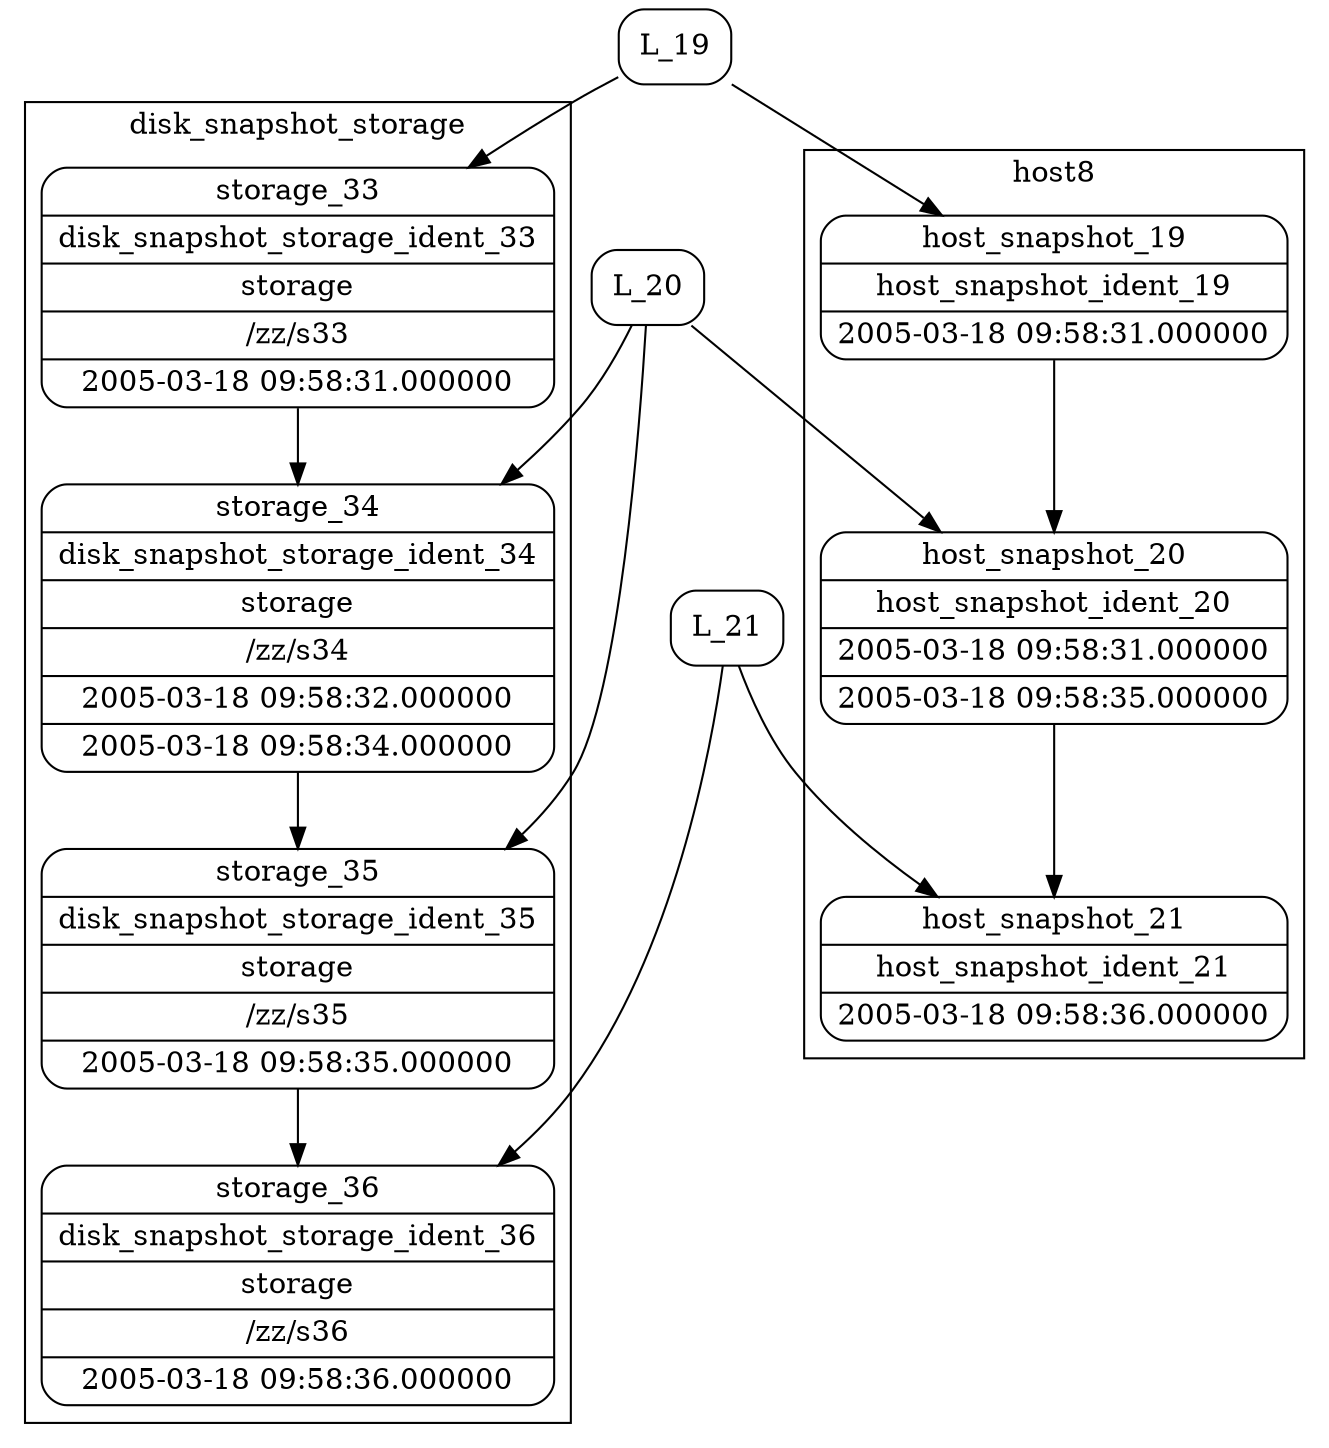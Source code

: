 digraph structs{
rankdir=TB
node[shape=record]
subgraph cluster_host8{
        label = "host8"
        node[shape=record]
        Host_snapshot_19 [label="{<f0> host_snapshot_19|<f1> host_snapshot_ident_19|<f2> 2005-03-18 09:58:31.000000}" shape=Mrecord];
Host_snapshot_20 [label="{<f0> host_snapshot_20|<f1> host_snapshot_ident_20|<f2> 2005-03-18 09:58:31.000000|<f3> 2005-03-18 09:58:35.000000}" shape=Mrecord];
Host_snapshot_21 [label="{<f0> host_snapshot_21|<f1> host_snapshot_ident_21|<f2> 2005-03-18 09:58:36.000000}" shape=Mrecord];
Host_snapshot_19->Host_snapshot_20->Host_snapshot_21;
}
subgraph cluster_storage{
            label = "disk_snapshot_storage"
            node[shape=record]
            Storage_33 [label="{<f0> storage_33|<f1> disk_snapshot_storage_ident_33|<f2> storage|<f3> /zz/s33|<f4> 2005-03-18 09:58:31.000000}" shape=Mrecord];
Storage_34 [label="{<f0> storage_34|<f1> disk_snapshot_storage_ident_34|<f2> storage|<f3> /zz/s34|<f4> 2005-03-18 09:58:32.000000|<f5> 2005-03-18 09:58:34.000000}" shape=Mrecord];
Storage_35 [label="{<f0> storage_35|<f1> disk_snapshot_storage_ident_35|<f2> storage|<f3> /zz/s35|<f4> 2005-03-18 09:58:35.000000}" shape=Mrecord];
Storage_36 [label="{<f0> storage_36|<f1> disk_snapshot_storage_ident_36|<f2> storage|<f3> /zz/s36|<f4> 2005-03-18 09:58:36.000000}" shape=Mrecord];
Storage_33 -> Storage_34;Storage_34 -> Storage_35;Storage_35 -> Storage_36;}
Locator_19 [label="<f0> L_19" shape=Mrecord];
Locator_20 [label="<f0> L_20" shape=Mrecord];
Locator_21 [label="<f0> L_21" shape=Mrecord];
Locator_19 -> Host_snapshot_19;
Locator_20 -> Host_snapshot_20;
Locator_21 -> Host_snapshot_21;
Locator_19 -> Storage_33;
Locator_20 -> Storage_34;
Locator_20 -> Storage_35;
Locator_21 -> Storage_36;
}
